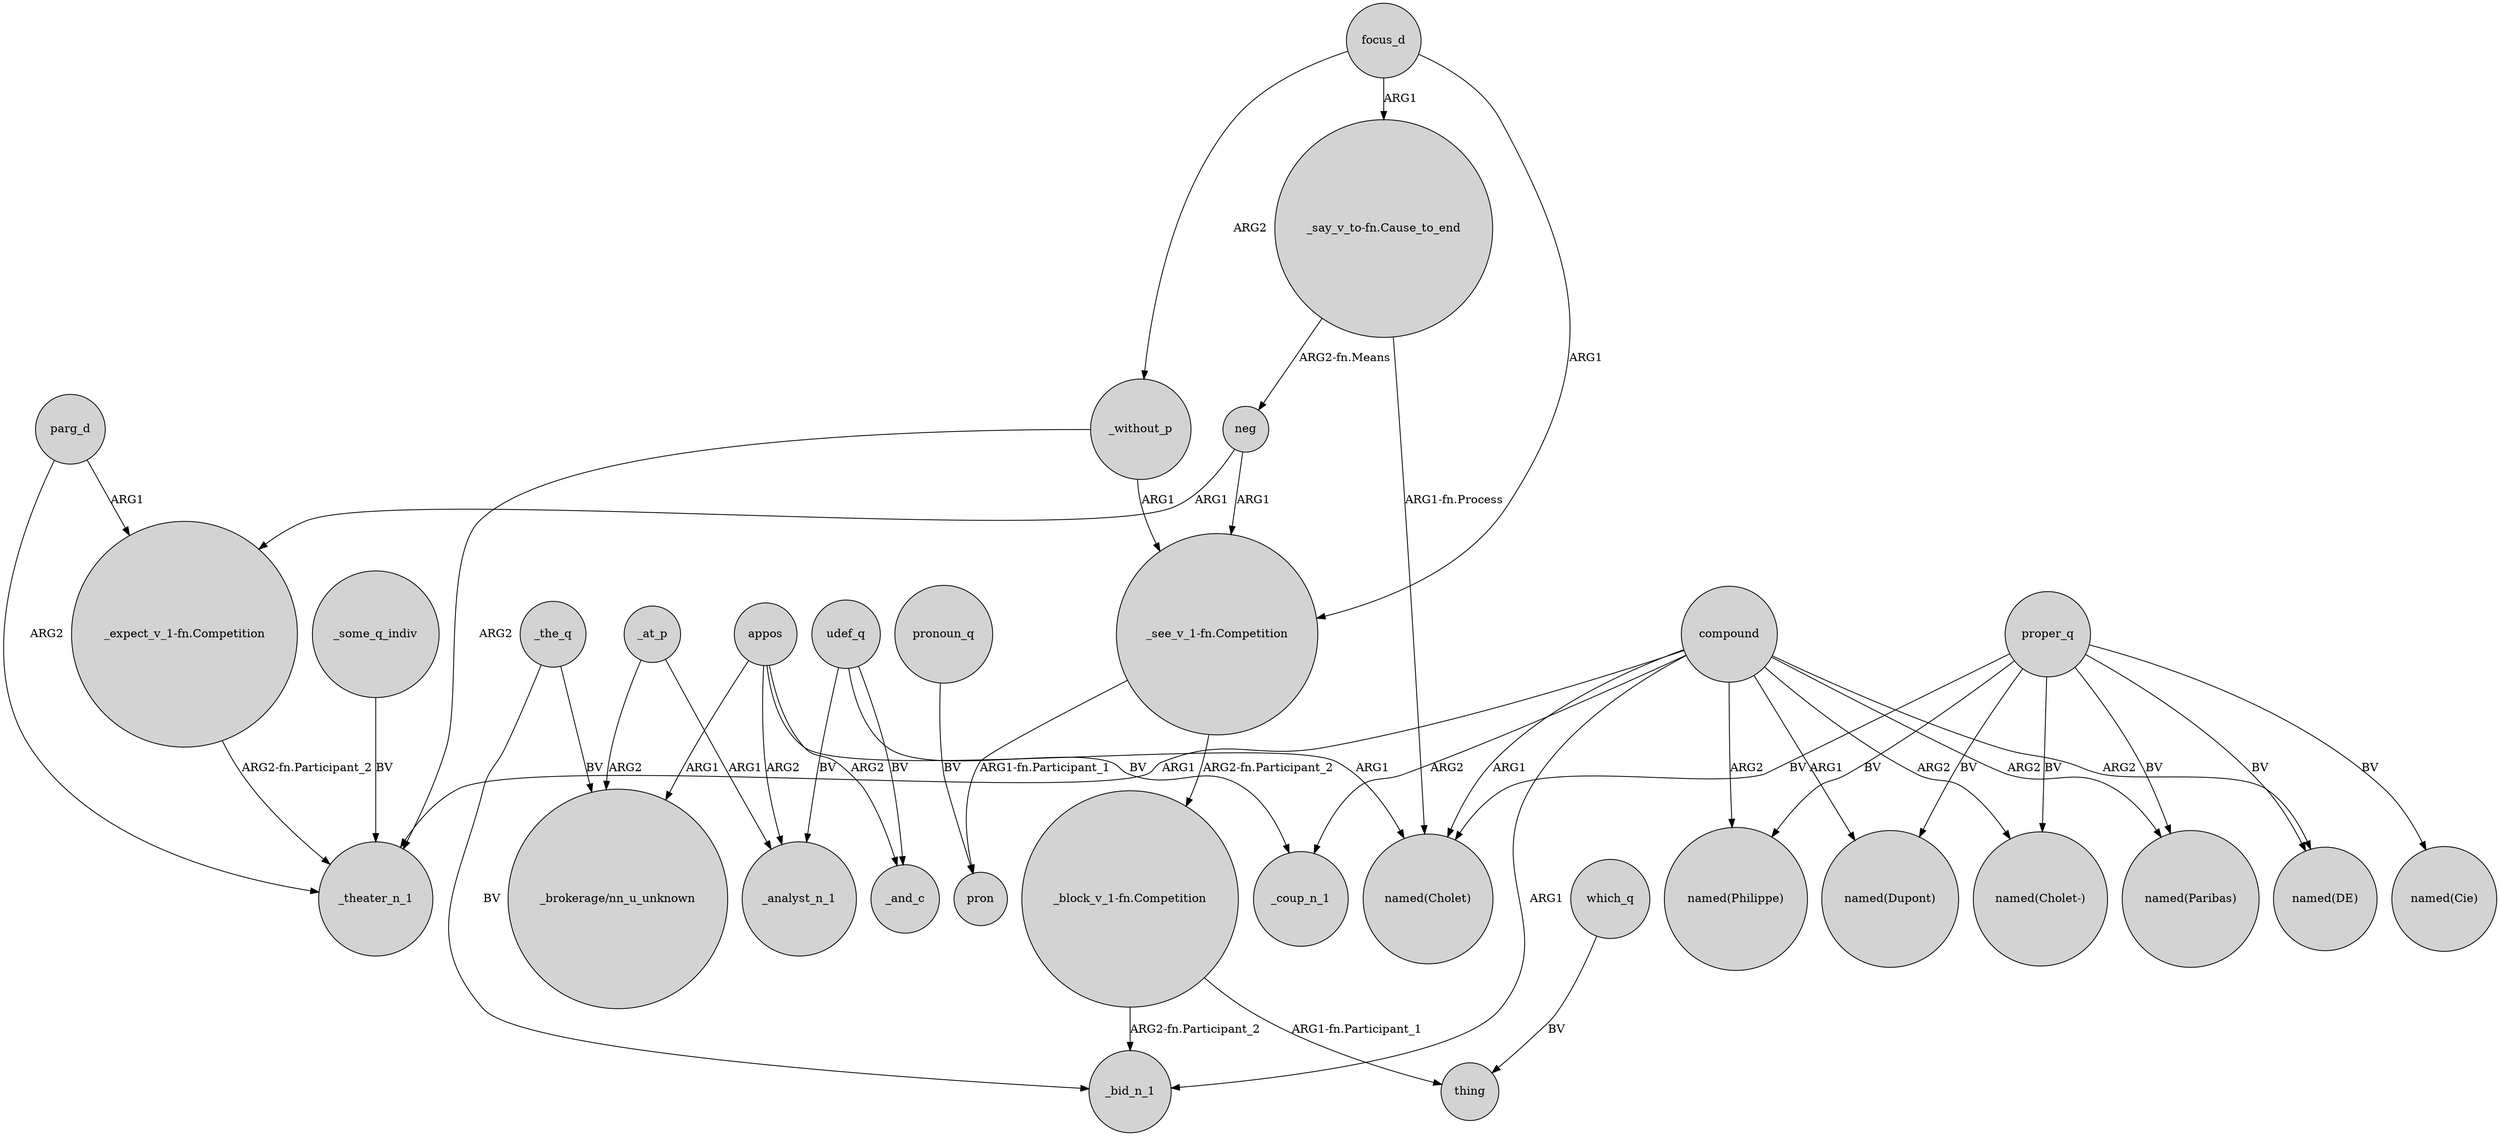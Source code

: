 digraph {
	node [shape=circle style=filled]
	proper_q -> "named(DE)" [label=BV]
	"_see_v_1-fn.Competition" -> pron [label="ARG1-fn.Participant_1"]
	"_see_v_1-fn.Competition" -> "_block_v_1-fn.Competition" [label="ARG2-fn.Participant_2"]
	"_block_v_1-fn.Competition" -> thing [label="ARG1-fn.Participant_1"]
	parg_d -> _theater_n_1 [label=ARG2]
	appos -> _and_c [label=ARG2]
	appos -> "_brokerage/nn_u_unknown" [label=ARG1]
	udef_q -> _analyst_n_1 [label=BV]
	compound -> _coup_n_1 [label=ARG2]
	"_say_v_to-fn.Cause_to_end" -> "named(Cholet)" [label="ARG1-fn.Process"]
	"_block_v_1-fn.Competition" -> _bid_n_1 [label="ARG2-fn.Participant_2"]
	focus_d -> "_say_v_to-fn.Cause_to_end" [label=ARG1]
	_without_p -> "_see_v_1-fn.Competition" [label=ARG1]
	proper_q -> "named(Paribas)" [label=BV]
	which_q -> thing [label=BV]
	_at_p -> "_brokerage/nn_u_unknown" [label=ARG2]
	proper_q -> "named(Cholet)" [label=BV]
	compound -> _theater_n_1 [label=ARG1]
	compound -> "named(Dupont)" [label=ARG1]
	focus_d -> _without_p [label=ARG2]
	udef_q -> _and_c [label=BV]
	proper_q -> "named(Dupont)" [label=BV]
	neg -> "_expect_v_1-fn.Competition" [label=ARG1]
	proper_q -> "named(Philippe)" [label=BV]
	_some_q_indiv -> _theater_n_1 [label=BV]
	"_say_v_to-fn.Cause_to_end" -> neg [label="ARG2-fn.Means"]
	pronoun_q -> pron [label=BV]
	_at_p -> _analyst_n_1 [label=ARG1]
	proper_q -> "named(Cie)" [label=BV]
	udef_q -> _coup_n_1 [label=BV]
	compound -> "named(DE)" [label=ARG2]
	appos -> _analyst_n_1 [label=ARG2]
	focus_d -> "_see_v_1-fn.Competition" [label=ARG1]
	compound -> "named(Philippe)" [label=ARG2]
	appos -> "named(Cholet)" [label=ARG1]
	_the_q -> "_brokerage/nn_u_unknown" [label=BV]
	_without_p -> _theater_n_1 [label=ARG2]
	compound -> "named(Cholet-)" [label=ARG2]
	parg_d -> "_expect_v_1-fn.Competition" [label=ARG1]
	neg -> "_see_v_1-fn.Competition" [label=ARG1]
	compound -> "named(Paribas)" [label=ARG2]
	compound -> "named(Cholet)" [label=ARG1]
	proper_q -> "named(Cholet-)" [label=BV]
	"_expect_v_1-fn.Competition" -> _theater_n_1 [label="ARG2-fn.Participant_2"]
	compound -> _bid_n_1 [label=ARG1]
	_the_q -> _bid_n_1 [label=BV]
}
